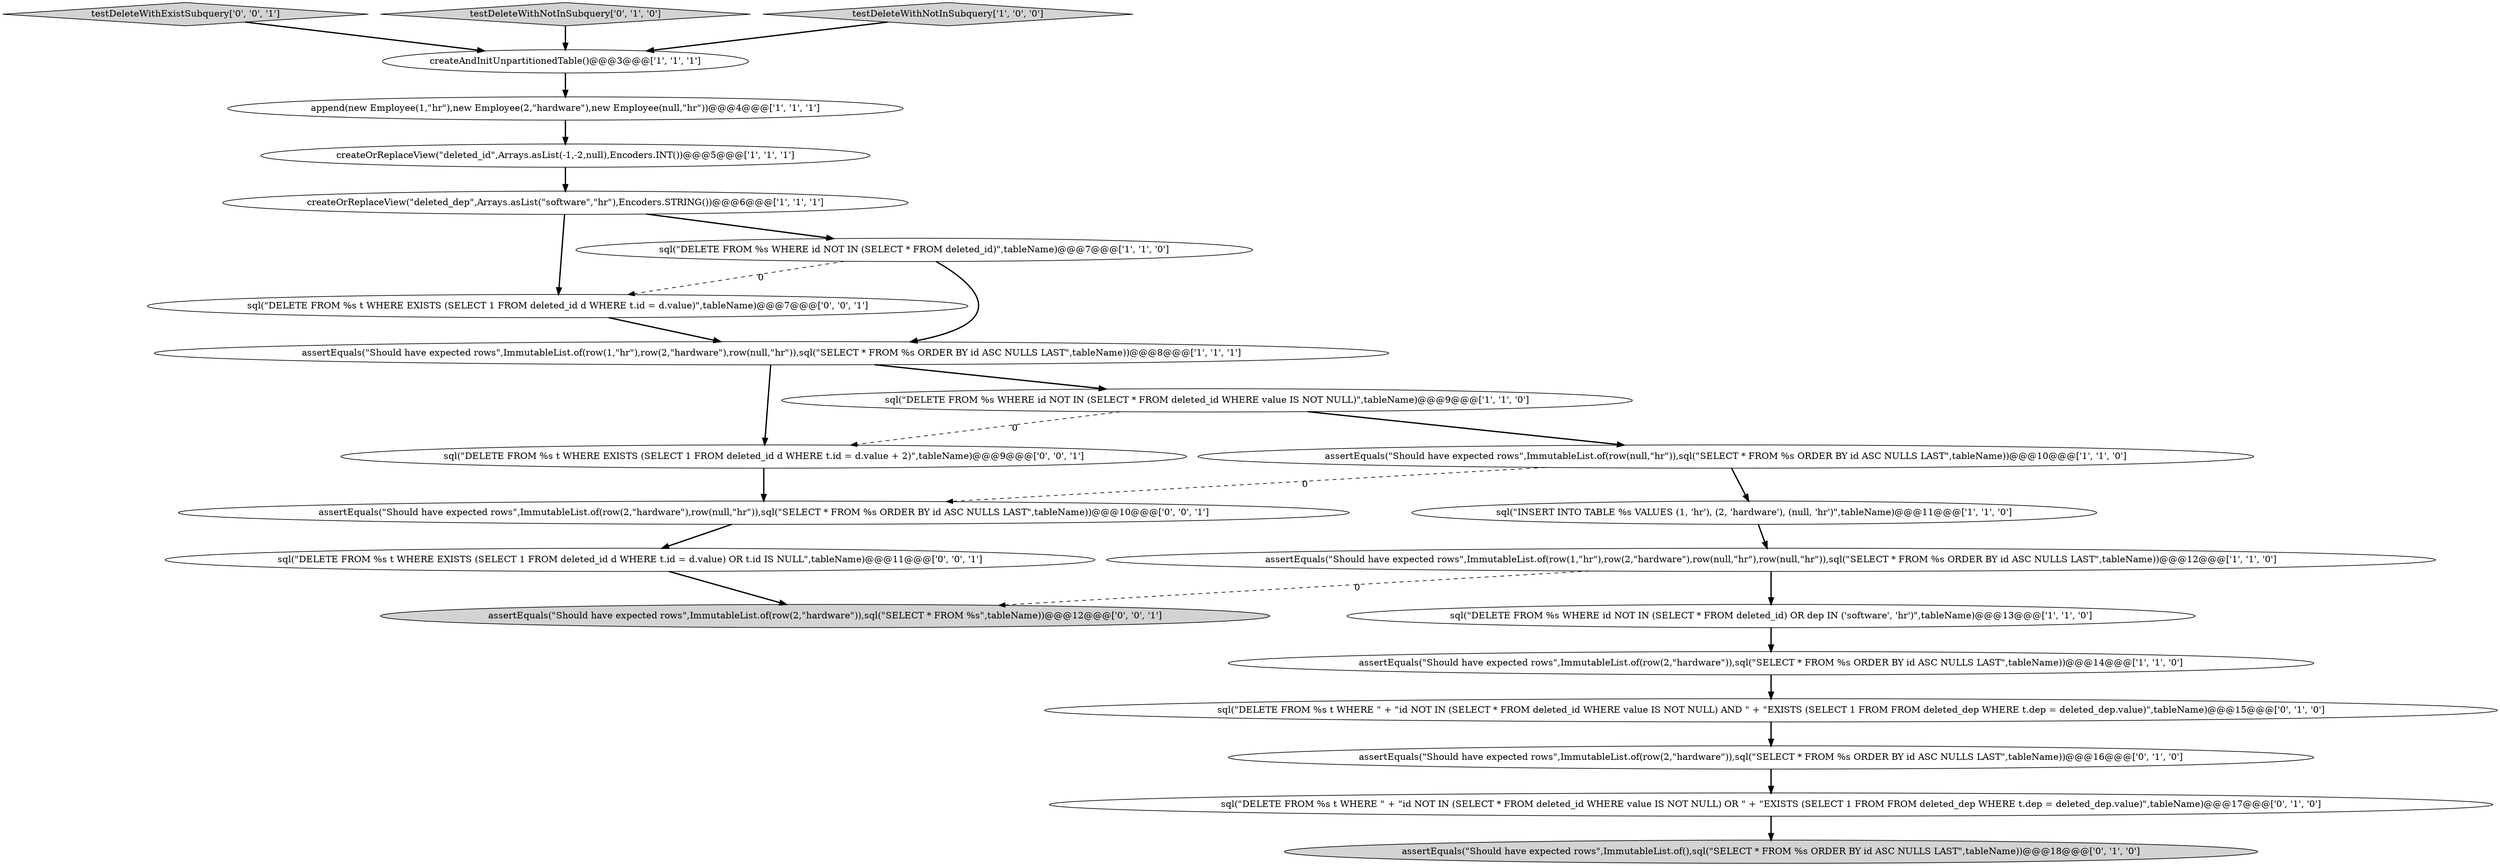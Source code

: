 digraph {
23 [style = filled, label = "testDeleteWithExistSubquery['0', '0', '1']", fillcolor = lightgray, shape = diamond image = "AAA0AAABBB3BBB"];
10 [style = filled, label = "append(new Employee(1,\"hr\"),new Employee(2,\"hardware\"),new Employee(null,\"hr\"))@@@4@@@['1', '1', '1']", fillcolor = white, shape = ellipse image = "AAA0AAABBB1BBB"];
15 [style = filled, label = "assertEquals(\"Should have expected rows\",ImmutableList.of(),sql(\"SELECT * FROM %s ORDER BY id ASC NULLS LAST\",tableName))@@@18@@@['0', '1', '0']", fillcolor = lightgray, shape = ellipse image = "AAA1AAABBB2BBB"];
13 [style = filled, label = "sql(\"DELETE FROM %s t WHERE \" + \"id NOT IN (SELECT * FROM deleted_id WHERE value IS NOT NULL) AND \" + \"EXISTS (SELECT 1 FROM FROM deleted_dep WHERE t.dep = deleted_dep.value)\",tableName)@@@15@@@['0', '1', '0']", fillcolor = white, shape = ellipse image = "AAA1AAABBB2BBB"];
22 [style = filled, label = "sql(\"DELETE FROM %s t WHERE EXISTS (SELECT 1 FROM deleted_id d WHERE t.id = d.value)\",tableName)@@@7@@@['0', '0', '1']", fillcolor = white, shape = ellipse image = "AAA0AAABBB3BBB"];
18 [style = filled, label = "sql(\"DELETE FROM %s t WHERE EXISTS (SELECT 1 FROM deleted_id d WHERE t.id = d.value + 2)\",tableName)@@@9@@@['0', '0', '1']", fillcolor = white, shape = ellipse image = "AAA0AAABBB3BBB"];
8 [style = filled, label = "sql(\"DELETE FROM %s WHERE id NOT IN (SELECT * FROM deleted_id) OR dep IN ('software', 'hr')\",tableName)@@@13@@@['1', '1', '0']", fillcolor = white, shape = ellipse image = "AAA0AAABBB1BBB"];
5 [style = filled, label = "sql(\"DELETE FROM %s WHERE id NOT IN (SELECT * FROM deleted_id WHERE value IS NOT NULL)\",tableName)@@@9@@@['1', '1', '0']", fillcolor = white, shape = ellipse image = "AAA0AAABBB1BBB"];
11 [style = filled, label = "createOrReplaceView(\"deleted_dep\",Arrays.asList(\"software\",\"hr\"),Encoders.STRING())@@@6@@@['1', '1', '1']", fillcolor = white, shape = ellipse image = "AAA0AAABBB1BBB"];
17 [style = filled, label = "sql(\"DELETE FROM %s t WHERE \" + \"id NOT IN (SELECT * FROM deleted_id WHERE value IS NOT NULL) OR \" + \"EXISTS (SELECT 1 FROM FROM deleted_dep WHERE t.dep = deleted_dep.value)\",tableName)@@@17@@@['0', '1', '0']", fillcolor = white, shape = ellipse image = "AAA1AAABBB2BBB"];
21 [style = filled, label = "assertEquals(\"Should have expected rows\",ImmutableList.of(row(2,\"hardware\"),row(null,\"hr\")),sql(\"SELECT * FROM %s ORDER BY id ASC NULLS LAST\",tableName))@@@10@@@['0', '0', '1']", fillcolor = white, shape = ellipse image = "AAA0AAABBB3BBB"];
3 [style = filled, label = "sql(\"DELETE FROM %s WHERE id NOT IN (SELECT * FROM deleted_id)\",tableName)@@@7@@@['1', '1', '0']", fillcolor = white, shape = ellipse image = "AAA0AAABBB1BBB"];
19 [style = filled, label = "assertEquals(\"Should have expected rows\",ImmutableList.of(row(2,\"hardware\")),sql(\"SELECT * FROM %s\",tableName))@@@12@@@['0', '0', '1']", fillcolor = lightgray, shape = ellipse image = "AAA0AAABBB3BBB"];
16 [style = filled, label = "testDeleteWithNotInSubquery['0', '1', '0']", fillcolor = lightgray, shape = diamond image = "AAA0AAABBB2BBB"];
4 [style = filled, label = "assertEquals(\"Should have expected rows\",ImmutableList.of(row(null,\"hr\")),sql(\"SELECT * FROM %s ORDER BY id ASC NULLS LAST\",tableName))@@@10@@@['1', '1', '0']", fillcolor = white, shape = ellipse image = "AAA0AAABBB1BBB"];
2 [style = filled, label = "createOrReplaceView(\"deleted_id\",Arrays.asList(-1,-2,null),Encoders.INT())@@@5@@@['1', '1', '1']", fillcolor = white, shape = ellipse image = "AAA0AAABBB1BBB"];
20 [style = filled, label = "sql(\"DELETE FROM %s t WHERE EXISTS (SELECT 1 FROM deleted_id d WHERE t.id = d.value) OR t.id IS NULL\",tableName)@@@11@@@['0', '0', '1']", fillcolor = white, shape = ellipse image = "AAA0AAABBB3BBB"];
9 [style = filled, label = "assertEquals(\"Should have expected rows\",ImmutableList.of(row(2,\"hardware\")),sql(\"SELECT * FROM %s ORDER BY id ASC NULLS LAST\",tableName))@@@14@@@['1', '1', '0']", fillcolor = white, shape = ellipse image = "AAA0AAABBB1BBB"];
12 [style = filled, label = "assertEquals(\"Should have expected rows\",ImmutableList.of(row(1,\"hr\"),row(2,\"hardware\"),row(null,\"hr\")),sql(\"SELECT * FROM %s ORDER BY id ASC NULLS LAST\",tableName))@@@8@@@['1', '1', '1']", fillcolor = white, shape = ellipse image = "AAA0AAABBB1BBB"];
1 [style = filled, label = "createAndInitUnpartitionedTable()@@@3@@@['1', '1', '1']", fillcolor = white, shape = ellipse image = "AAA0AAABBB1BBB"];
7 [style = filled, label = "sql(\"INSERT INTO TABLE %s VALUES (1, 'hr'), (2, 'hardware'), (null, 'hr')\",tableName)@@@11@@@['1', '1', '0']", fillcolor = white, shape = ellipse image = "AAA0AAABBB1BBB"];
14 [style = filled, label = "assertEquals(\"Should have expected rows\",ImmutableList.of(row(2,\"hardware\")),sql(\"SELECT * FROM %s ORDER BY id ASC NULLS LAST\",tableName))@@@16@@@['0', '1', '0']", fillcolor = white, shape = ellipse image = "AAA1AAABBB2BBB"];
0 [style = filled, label = "assertEquals(\"Should have expected rows\",ImmutableList.of(row(1,\"hr\"),row(2,\"hardware\"),row(null,\"hr\"),row(null,\"hr\")),sql(\"SELECT * FROM %s ORDER BY id ASC NULLS LAST\",tableName))@@@12@@@['1', '1', '0']", fillcolor = white, shape = ellipse image = "AAA0AAABBB1BBB"];
6 [style = filled, label = "testDeleteWithNotInSubquery['1', '0', '0']", fillcolor = lightgray, shape = diamond image = "AAA0AAABBB1BBB"];
11->3 [style = bold, label=""];
14->17 [style = bold, label=""];
0->19 [style = dashed, label="0"];
11->22 [style = bold, label=""];
4->7 [style = bold, label=""];
10->2 [style = bold, label=""];
1->10 [style = bold, label=""];
8->9 [style = bold, label=""];
3->22 [style = dashed, label="0"];
4->21 [style = dashed, label="0"];
23->1 [style = bold, label=""];
2->11 [style = bold, label=""];
9->13 [style = bold, label=""];
0->8 [style = bold, label=""];
5->18 [style = dashed, label="0"];
5->4 [style = bold, label=""];
20->19 [style = bold, label=""];
12->5 [style = bold, label=""];
16->1 [style = bold, label=""];
21->20 [style = bold, label=""];
3->12 [style = bold, label=""];
17->15 [style = bold, label=""];
7->0 [style = bold, label=""];
12->18 [style = bold, label=""];
18->21 [style = bold, label=""];
22->12 [style = bold, label=""];
13->14 [style = bold, label=""];
6->1 [style = bold, label=""];
}
